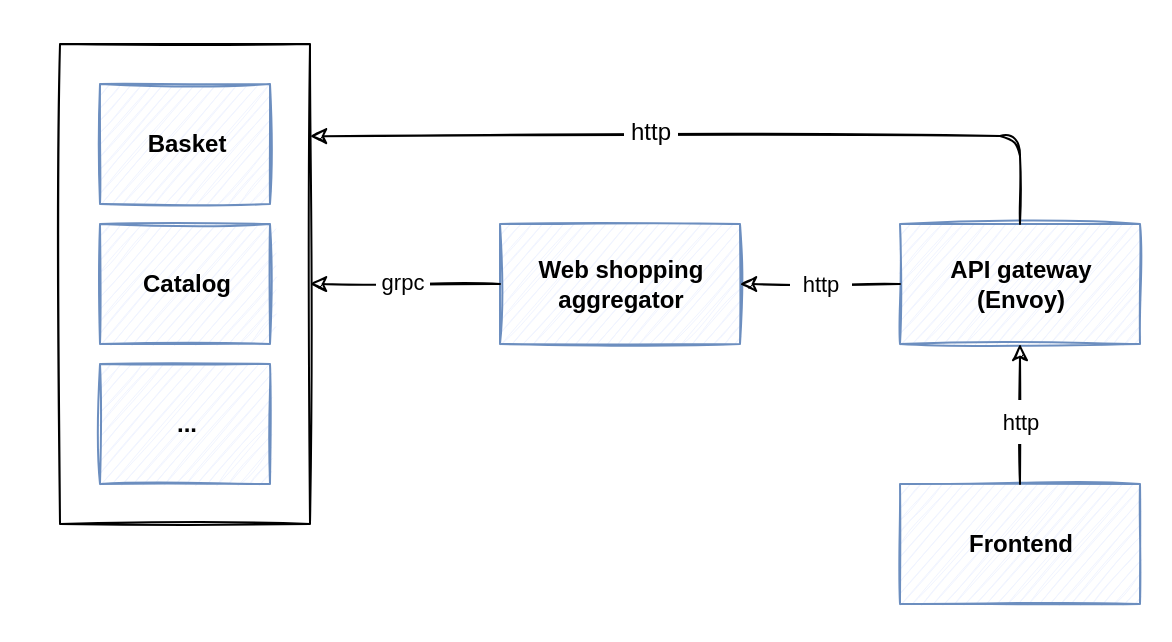 <mxfile version="13.9.9" type="device"><diagram id="TJvMleiv7mEoQjiIrYUj" name="eshop-on-containers"><mxGraphModel dx="1072" dy="792" grid="1" gridSize="10" guides="1" tooltips="1" connect="1" arrows="1" fold="1" page="1" pageScale="1" pageWidth="850" pageHeight="1100" math="0" shadow="0"><root><mxCell id="k1HPhYnGP6zMIlZcsNsm-0"/><mxCell id="k1HPhYnGP6zMIlZcsNsm-1" parent="k1HPhYnGP6zMIlZcsNsm-0"/><mxCell id="k1HPhYnGP6zMIlZcsNsm-20" value="" style="rounded=0;whiteSpace=wrap;html=1;fontSize=13;strokeColor=none;" parent="k1HPhYnGP6zMIlZcsNsm-1" vertex="1"><mxGeometry x="160" y="170" width="585" height="320" as="geometry"/></mxCell><mxCell id="k1HPhYnGP6zMIlZcsNsm-2" value="" style="rounded=0;whiteSpace=wrap;html=1;sketch=1;" parent="k1HPhYnGP6zMIlZcsNsm-1" vertex="1"><mxGeometry x="190" y="192" width="125" height="240" as="geometry"/></mxCell><mxCell id="k1HPhYnGP6zMIlZcsNsm-3" value="API gateway&lt;br&gt;(Envoy)" style="html=1;sketch=1;strokeColor=#6c8ebf;fontStyle=1;labelBackgroundColor=none;fillColor=#F0F4FF;" parent="k1HPhYnGP6zMIlZcsNsm-1" vertex="1"><mxGeometry x="610" y="282" width="120" height="60" as="geometry"/></mxCell><mxCell id="k1HPhYnGP6zMIlZcsNsm-4" value="Basket" style="html=1;sketch=1;strokeColor=#6c8ebf;fontStyle=1;labelBackgroundColor=none;fillColor=#F0F4FF;" parent="k1HPhYnGP6zMIlZcsNsm-1" vertex="1"><mxGeometry x="210" y="212" width="85" height="60" as="geometry"/></mxCell><mxCell id="k1HPhYnGP6zMIlZcsNsm-5" value="Catalog" style="html=1;sketch=1;strokeColor=#6c8ebf;fontStyle=1;labelBackgroundColor=none;fillColor=#F0F4FF;" parent="k1HPhYnGP6zMIlZcsNsm-1" vertex="1"><mxGeometry x="210" y="282" width="85" height="60" as="geometry"/></mxCell><mxCell id="k1HPhYnGP6zMIlZcsNsm-6" value="..." style="html=1;sketch=1;strokeColor=#6c8ebf;fontStyle=1;labelBackgroundColor=none;fillColor=#F0F4FF;" parent="k1HPhYnGP6zMIlZcsNsm-1" vertex="1"><mxGeometry x="210" y="352" width="85" height="60" as="geometry"/></mxCell><mxCell id="k1HPhYnGP6zMIlZcsNsm-7" value="Web shopping &lt;br&gt;aggregator" style="html=1;sketch=1;strokeColor=#6c8ebf;fontStyle=1;labelBackgroundColor=none;fillColor=#F0F4FF;" parent="k1HPhYnGP6zMIlZcsNsm-1" vertex="1"><mxGeometry x="410" y="282" width="120" height="60" as="geometry"/></mxCell><mxCell id="k1HPhYnGP6zMIlZcsNsm-8" value="Frontend" style="html=1;sketch=1;strokeColor=#6c8ebf;fontStyle=1;labelBackgroundColor=none;fillColor=#F0F4FF;" parent="k1HPhYnGP6zMIlZcsNsm-1" vertex="1"><mxGeometry x="610" y="412" width="120" height="60" as="geometry"/></mxCell><mxCell id="k1HPhYnGP6zMIlZcsNsm-9" value="" style="endArrow=classic;html=1;exitX=0.5;exitY=0;exitDx=0;exitDy=0;entryX=0.5;entryY=1;entryDx=0;entryDy=0;sketch=1;" parent="k1HPhYnGP6zMIlZcsNsm-1" source="k1HPhYnGP6zMIlZcsNsm-8" target="k1HPhYnGP6zMIlZcsNsm-3" edge="1"><mxGeometry width="50" height="50" relative="1" as="geometry"><mxPoint x="550" y="572" as="sourcePoint"/><mxPoint x="600" y="522" as="targetPoint"/></mxGeometry></mxCell><mxCell id="k1HPhYnGP6zMIlZcsNsm-10" value="&lt;p style=&quot;line-height: 0%&quot;&gt;http&lt;/p&gt;" style="edgeLabel;html=1;align=center;verticalAlign=middle;resizable=0;points=[];" parent="k1HPhYnGP6zMIlZcsNsm-9" vertex="1" connectable="0"><mxGeometry x="-0.067" y="3" relative="1" as="geometry"><mxPoint x="3" as="offset"/></mxGeometry></mxCell><mxCell id="k1HPhYnGP6zMIlZcsNsm-11" value="" style="endArrow=classic;html=1;exitX=0;exitY=0.5;exitDx=0;exitDy=0;entryX=1;entryY=0.5;entryDx=0;entryDy=0;sketch=1;" parent="k1HPhYnGP6zMIlZcsNsm-1" source="k1HPhYnGP6zMIlZcsNsm-3" target="k1HPhYnGP6zMIlZcsNsm-7" edge="1"><mxGeometry width="50" height="50" relative="1" as="geometry"><mxPoint x="515" y="572" as="sourcePoint"/><mxPoint x="565" y="522" as="targetPoint"/></mxGeometry></mxCell><mxCell id="k1HPhYnGP6zMIlZcsNsm-12" value="&lt;p style=&quot;line-height: 100%&quot;&gt;&amp;nbsp; http&amp;nbsp;&amp;nbsp;&lt;/p&gt;" style="edgeLabel;html=1;align=center;verticalAlign=middle;resizable=0;points=[];" parent="k1HPhYnGP6zMIlZcsNsm-11" vertex="1" connectable="0"><mxGeometry x="0.086" y="1" relative="1" as="geometry"><mxPoint x="2.93" y="-1" as="offset"/></mxGeometry></mxCell><mxCell id="k1HPhYnGP6zMIlZcsNsm-13" value="" style="endArrow=classic;html=1;entryX=1;entryY=0.192;entryDx=0;entryDy=0;exitX=0.5;exitY=0;exitDx=0;exitDy=0;sketch=1;entryPerimeter=0;" parent="k1HPhYnGP6zMIlZcsNsm-1" source="k1HPhYnGP6zMIlZcsNsm-3" target="k1HPhYnGP6zMIlZcsNsm-2" edge="1"><mxGeometry width="50" height="50" relative="1" as="geometry"><mxPoint x="515" y="572" as="sourcePoint"/><mxPoint x="565" y="522" as="targetPoint"/><Array as="points"><mxPoint x="670" y="238"/></Array></mxGeometry></mxCell><mxCell id="k1HPhYnGP6zMIlZcsNsm-14" value="&lt;font style=&quot;font-size: 12px ; line-height: 100%&quot;&gt;&amp;nbsp;http&amp;nbsp;&lt;/font&gt;" style="edgeLabel;html=1;align=center;verticalAlign=middle;resizable=0;points=[];" parent="k1HPhYnGP6zMIlZcsNsm-13" vertex="1" connectable="0"><mxGeometry x="0.151" y="-2" relative="1" as="geometry"><mxPoint as="offset"/></mxGeometry></mxCell><mxCell id="k1HPhYnGP6zMIlZcsNsm-15" value="" style="endArrow=classic;html=1;exitX=0;exitY=0.5;exitDx=0;exitDy=0;sketch=1;" parent="k1HPhYnGP6zMIlZcsNsm-1" source="k1HPhYnGP6zMIlZcsNsm-7" target="k1HPhYnGP6zMIlZcsNsm-2" edge="1"><mxGeometry width="50" height="50" relative="1" as="geometry"><mxPoint x="515" y="572" as="sourcePoint"/><mxPoint x="565" y="522" as="targetPoint"/></mxGeometry></mxCell><mxCell id="k1HPhYnGP6zMIlZcsNsm-16" value="&lt;p style=&quot;line-height: 100%&quot;&gt;&amp;nbsp;grpc&amp;nbsp;&lt;/p&gt;" style="edgeLabel;html=1;align=center;verticalAlign=middle;resizable=0;points=[];" parent="k1HPhYnGP6zMIlZcsNsm-15" vertex="1" connectable="0"><mxGeometry x="0.029" y="-1" relative="1" as="geometry"><mxPoint as="offset"/></mxGeometry></mxCell></root></mxGraphModel></diagram></mxfile>